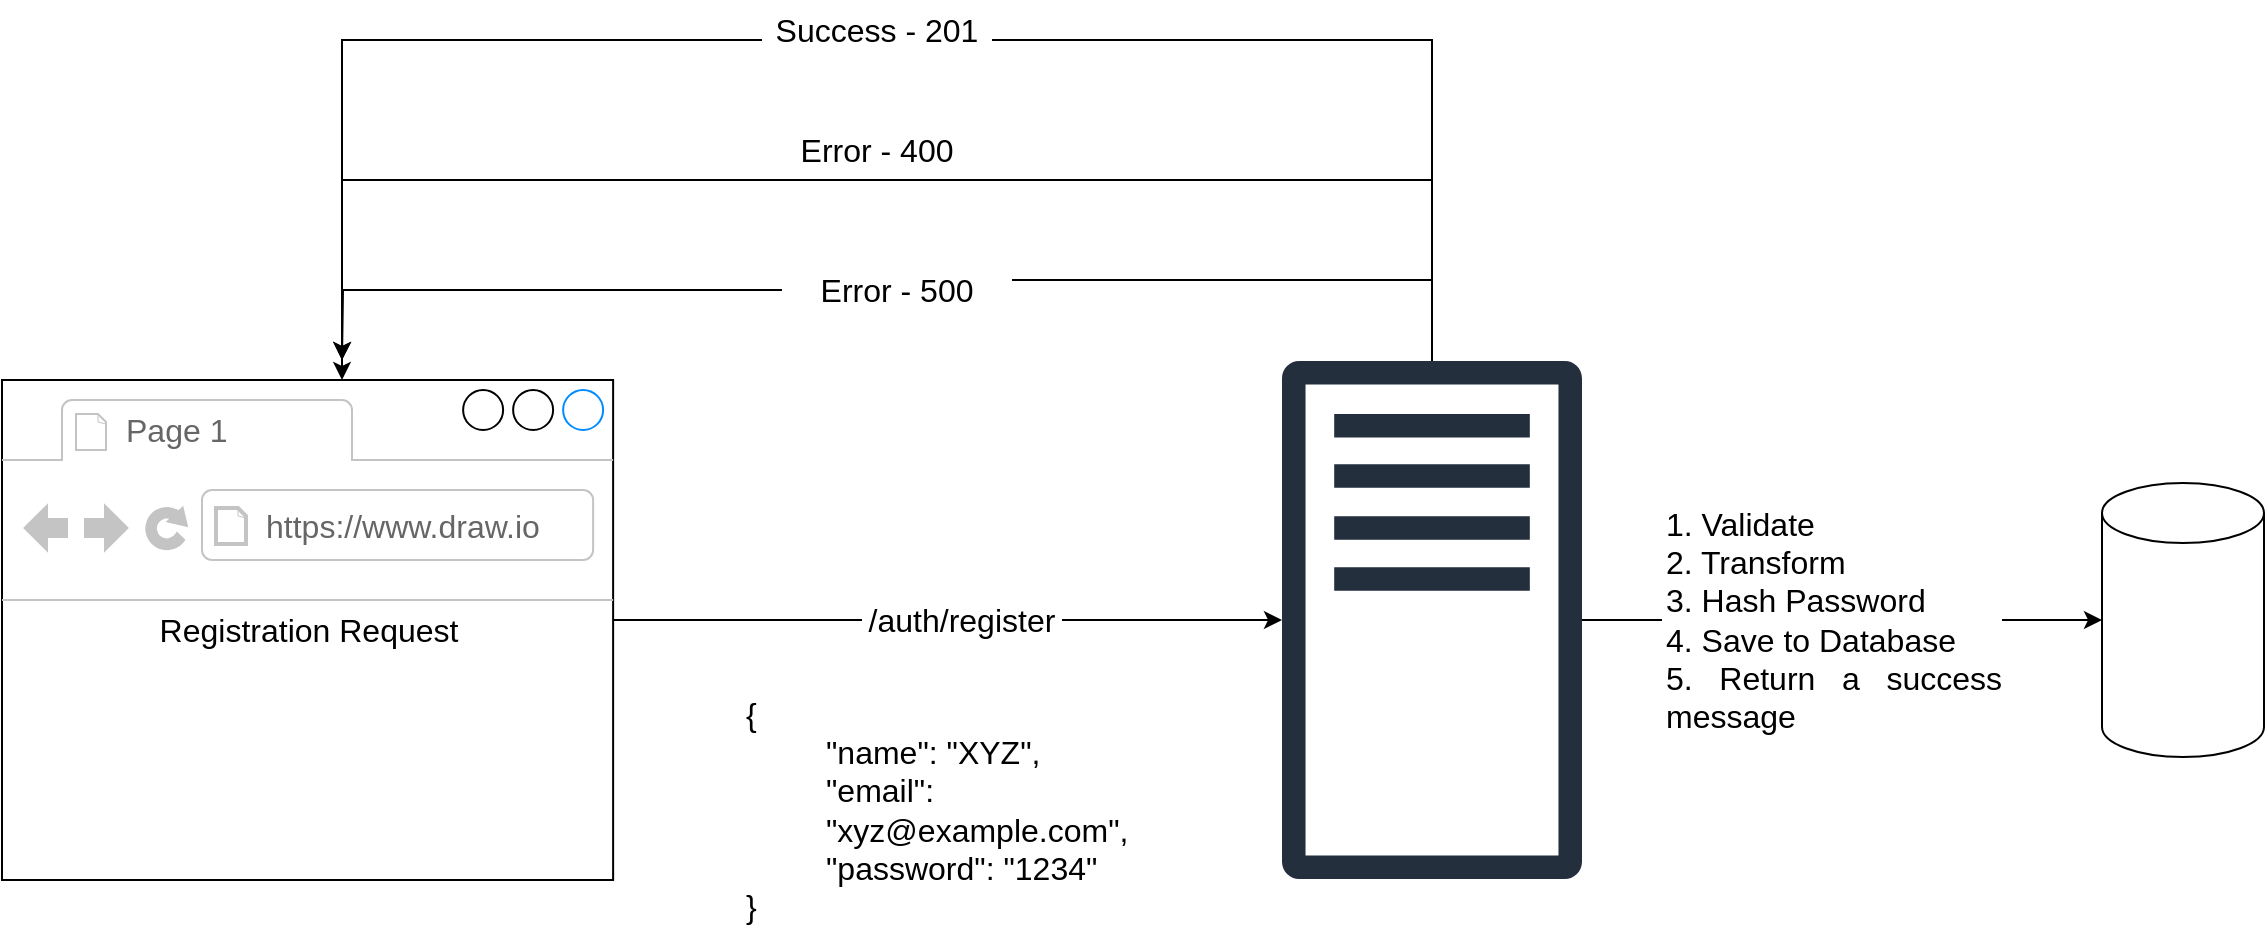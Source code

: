 <mxfile version="19.0.3" type="device" pages="6"><diagram id="j3Sx0YJEBlPDeAOZQvUM" name="Page-1"><mxGraphModel dx="1335" dy="909" grid="1" gridSize="10" guides="1" tooltips="1" connect="1" arrows="1" fold="1" page="1" pageScale="1" pageWidth="1169" pageHeight="827" math="0" shadow="0"><root><mxCell id="0"/><mxCell id="1" parent="0"/><mxCell id="DC0BaHNBkPcWO1Y5V-Zn-1" value="Registration Request" style="strokeWidth=1;shadow=0;dashed=0;align=center;html=1;shape=mxgraph.mockup.containers.browserWindow;rSize=0;strokeColor=default;strokeColor2=#008cff;strokeColor3=#c4c4c4;mainText=,;recursiveResize=0;fontSize=16;" parent="1" vertex="1"><mxGeometry x="20" y="300" width="305.56" height="250" as="geometry"/></mxCell><mxCell id="DC0BaHNBkPcWO1Y5V-Zn-2" value="Page 1" style="strokeWidth=1;shadow=0;dashed=0;align=center;html=1;shape=mxgraph.mockup.containers.anchor;fontSize=16;fontColor=#666666;align=left;strokeColor=default;" parent="DC0BaHNBkPcWO1Y5V-Zn-1" vertex="1"><mxGeometry x="60" y="12" width="110" height="26" as="geometry"/></mxCell><mxCell id="DC0BaHNBkPcWO1Y5V-Zn-3" value="https://www.draw.io" style="strokeWidth=1;shadow=0;dashed=0;align=center;html=1;shape=mxgraph.mockup.containers.anchor;rSize=0;fontSize=16;fontColor=#666666;align=left;strokeColor=default;" parent="DC0BaHNBkPcWO1Y5V-Zn-1" vertex="1"><mxGeometry x="130" y="60" width="250" height="26" as="geometry"/></mxCell><mxCell id="DC0BaHNBkPcWO1Y5V-Zn-7" value="" style="shape=cylinder3;whiteSpace=wrap;html=1;boundedLbl=1;backgroundOutline=1;size=15;fontSize=16;strokeColor=default;" parent="1" vertex="1"><mxGeometry x="1070" y="351.5" width="81" height="137" as="geometry"/></mxCell><mxCell id="DC0BaHNBkPcWO1Y5V-Zn-8" value="" style="endArrow=classic;html=1;rounded=0;startArrow=none;fontSize=16;strokeColor=default;" parent="1" source="DC0BaHNBkPcWO1Y5V-Zn-10" target="DC0BaHNBkPcWO1Y5V-Zn-12" edge="1"><mxGeometry width="50" height="50" relative="1" as="geometry"><mxPoint x="325.56" y="420" as="sourcePoint"/><mxPoint x="540" y="420" as="targetPoint"/></mxGeometry></mxCell><mxCell id="DC0BaHNBkPcWO1Y5V-Zn-10" value="/auth/register" style="rounded=1;whiteSpace=wrap;html=1;strokeWidth=0;fillColor=none;fontSize=16;strokeColor=none;" parent="1" vertex="1"><mxGeometry x="450" y="400" width="100" height="40" as="geometry"/></mxCell><mxCell id="DC0BaHNBkPcWO1Y5V-Zn-11" value="" style="endArrow=none;html=1;rounded=0;fontSize=16;strokeColor=default;" parent="1" target="DC0BaHNBkPcWO1Y5V-Zn-10" edge="1"><mxGeometry width="50" height="50" relative="1" as="geometry"><mxPoint x="325.56" y="420" as="sourcePoint"/><mxPoint x="540" y="420" as="targetPoint"/></mxGeometry></mxCell><mxCell id="DC0BaHNBkPcWO1Y5V-Zn-22" style="edgeStyle=orthogonalEdgeStyle;rounded=0;orthogonalLoop=1;jettySize=auto;html=1;fontSize=16;strokeColor=default;" parent="1" source="DC0BaHNBkPcWO1Y5V-Zn-12" edge="1"><mxGeometry relative="1" as="geometry"><mxPoint x="190" y="300" as="targetPoint"/><Array as="points"><mxPoint x="735" y="200"/><mxPoint x="190" y="200"/></Array></mxGeometry></mxCell><mxCell id="DC0BaHNBkPcWO1Y5V-Zn-23" style="edgeStyle=orthogonalEdgeStyle;rounded=0;orthogonalLoop=1;jettySize=auto;html=1;startArrow=none;fontSize=16;strokeColor=default;" parent="1" source="DC0BaHNBkPcWO1Y5V-Zn-26" edge="1"><mxGeometry relative="1" as="geometry"><mxPoint x="190" y="290" as="targetPoint"/><Array as="points"/></mxGeometry></mxCell><mxCell id="aO_PmRi_geVwkG5OBTgq-2" style="edgeStyle=orthogonalEdgeStyle;rounded=0;orthogonalLoop=1;jettySize=auto;html=1;fontSize=16;strokeColor=default;startArrow=none;" edge="1" parent="1" source="DC0BaHNBkPcWO1Y5V-Zn-24"><mxGeometry relative="1" as="geometry"><mxPoint x="190.0" y="290" as="targetPoint"/><Array as="points"><mxPoint x="190" y="130"/></Array></mxGeometry></mxCell><mxCell id="DC0BaHNBkPcWO1Y5V-Zn-12" value="" style="sketch=0;outlineConnect=0;fontColor=#232F3E;gradientColor=none;fillColor=#232F3D;strokeColor=default;dashed=0;verticalLabelPosition=bottom;verticalAlign=top;align=center;html=1;fontSize=16;fontStyle=0;aspect=fixed;pointerEvents=1;shape=mxgraph.aws4.traditional_server;" parent="1" vertex="1"><mxGeometry x="660" y="290" width="150" height="260" as="geometry"/></mxCell><mxCell id="DC0BaHNBkPcWO1Y5V-Zn-16" value="" style="endArrow=classic;html=1;rounded=0;entryX=0;entryY=0.5;entryDx=0;entryDy=0;entryPerimeter=0;startArrow=none;fontSize=16;strokeColor=default;" parent="1" source="DC0BaHNBkPcWO1Y5V-Zn-17" target="DC0BaHNBkPcWO1Y5V-Zn-7" edge="1"><mxGeometry width="50" height="50" relative="1" as="geometry"><mxPoint x="810" y="420" as="sourcePoint"/><mxPoint x="860" y="370" as="targetPoint"/></mxGeometry></mxCell><mxCell id="DC0BaHNBkPcWO1Y5V-Zn-18" value="&lt;blockquote style=&quot;margin: 0px 0px 0px 40px; border: none; padding: 0px; font-size: 16px;&quot;&gt;&lt;div style=&quot;font-size: 16px;&quot;&gt;&lt;span style=&quot;background-color: initial; font-size: 16px;&quot;&gt;{&lt;/span&gt;&lt;/div&gt;&lt;blockquote style=&quot;margin: 0px 0px 0px 40px; border: none; padding: 0px; font-size: 16px;&quot;&gt;&lt;div style=&quot;font-size: 16px;&quot;&gt;&lt;span style=&quot;background-color: initial; font-size: 16px;&quot;&gt;&quot;name&quot;: &quot;XYZ&quot;,&lt;/span&gt;&lt;/div&gt;&lt;/blockquote&gt;&lt;blockquote style=&quot;margin: 0px 0px 0px 40px; border: none; padding: 0px; font-size: 16px;&quot;&gt;&lt;div style=&quot;font-size: 16px;&quot;&gt;&lt;span style=&quot;background-color: initial; font-size: 16px;&quot;&gt;&quot;email&quot;: &quot;xyz@example.com&quot;,&lt;/span&gt;&lt;/div&gt;&lt;/blockquote&gt;&lt;blockquote style=&quot;margin: 0px 0px 0px 40px; border: none; padding: 0px; font-size: 16px;&quot;&gt;&lt;div style=&quot;font-size: 16px;&quot;&gt;&lt;span style=&quot;background-color: initial; font-size: 16px;&quot;&gt;&quot;password&quot;: &quot;1234&quot;&lt;/span&gt;&lt;/div&gt;&lt;/blockquote&gt;&lt;div style=&quot;font-size: 16px;&quot;&gt;&lt;span style=&quot;background-color: initial; font-size: 16px;&quot;&gt;}&lt;/span&gt;&lt;/div&gt;&lt;/blockquote&gt;" style="rounded=0;whiteSpace=wrap;html=1;align=left;strokeWidth=0;fontSize=16;strokeColor=none;fillColor=none;" parent="1" vertex="1"><mxGeometry x="350" y="460" width="270" height="110" as="geometry"/></mxCell><mxCell id="DC0BaHNBkPcWO1Y5V-Zn-25" value="Error - 400" style="rounded=0;whiteSpace=wrap;html=1;strokeWidth=0;fontSize=16;strokeColor=none;fillColor=none;" parent="1" vertex="1"><mxGeometry x="400" y="170" width="115" height="30" as="geometry"/></mxCell><mxCell id="DC0BaHNBkPcWO1Y5V-Zn-26" value="Error - 500" style="rounded=0;whiteSpace=wrap;html=1;strokeWidth=0;fontSize=16;strokeColor=none;fillColor=none;" parent="1" vertex="1"><mxGeometry x="410" y="240" width="115" height="30" as="geometry"/></mxCell><mxCell id="DC0BaHNBkPcWO1Y5V-Zn-27" value="" style="edgeStyle=orthogonalEdgeStyle;rounded=0;orthogonalLoop=1;jettySize=auto;html=1;endArrow=none;fontSize=16;strokeColor=default;" parent="1" source="DC0BaHNBkPcWO1Y5V-Zn-12" target="DC0BaHNBkPcWO1Y5V-Zn-26" edge="1"><mxGeometry relative="1" as="geometry"><mxPoint x="190" y="290" as="targetPoint"/><mxPoint x="735.053" y="290.545" as="sourcePoint"/><Array as="points"><mxPoint x="735" y="250"/></Array></mxGeometry></mxCell><mxCell id="DC0BaHNBkPcWO1Y5V-Zn-17" value="&lt;div style=&quot;text-align: justify; font-size: 16px;&quot;&gt;&lt;span style=&quot;background-color: initial; font-size: 16px;&quot;&gt;1. Validate&lt;/span&gt;&lt;/div&gt;&lt;span style=&quot;font-size: 16px;&quot;&gt;&lt;div style=&quot;text-align: justify; font-size: 16px;&quot;&gt;&lt;span style=&quot;background-color: initial; font-size: 16px;&quot;&gt;2. Transform&lt;/span&gt;&lt;/div&gt;&lt;/span&gt;&lt;span style=&quot;font-size: 16px;&quot;&gt;&lt;div style=&quot;text-align: justify; font-size: 16px;&quot;&gt;&lt;span style=&quot;background-color: initial; font-size: 16px;&quot;&gt;3. Hash Password&lt;/span&gt;&lt;/div&gt;&lt;/span&gt;&lt;span style=&quot;font-size: 16px;&quot;&gt;&lt;div style=&quot;text-align: justify; font-size: 16px;&quot;&gt;&lt;span style=&quot;background-color: initial; font-size: 16px;&quot;&gt;4. Save to Database&lt;/span&gt;&lt;/div&gt;&lt;/span&gt;&lt;span style=&quot;font-size: 16px;&quot;&gt;&lt;div style=&quot;text-align: justify; font-size: 16px;&quot;&gt;&lt;span style=&quot;background-color: initial; font-size: 16px;&quot;&gt;5. Return a success message&lt;/span&gt;&lt;/div&gt;&lt;/span&gt;" style="rounded=0;whiteSpace=wrap;html=1;align=left;strokeWidth=0;fontSize=16;strokeColor=none;fillColor=none;" parent="1" vertex="1"><mxGeometry x="850" y="365" width="170" height="110" as="geometry"/></mxCell><mxCell id="DC0BaHNBkPcWO1Y5V-Zn-99" value="" style="endArrow=none;html=1;rounded=0;entryX=0;entryY=0.5;entryDx=0;entryDy=0;entryPerimeter=0;fontSize=16;strokeColor=default;" parent="1" target="DC0BaHNBkPcWO1Y5V-Zn-17" edge="1"><mxGeometry width="50" height="50" relative="1" as="geometry"><mxPoint x="810.0" y="420" as="sourcePoint"/><mxPoint x="1220" y="420" as="targetPoint"/></mxGeometry></mxCell><mxCell id="DC0BaHNBkPcWO1Y5V-Zn-24" value="Success - 201" style="rounded=0;whiteSpace=wrap;html=1;strokeWidth=0;fontSize=16;strokeColor=none;fillColor=none;" parent="1" vertex="1"><mxGeometry x="400" y="110" width="115" height="30" as="geometry"/></mxCell><mxCell id="aO_PmRi_geVwkG5OBTgq-3" value="" style="edgeStyle=orthogonalEdgeStyle;rounded=0;orthogonalLoop=1;jettySize=auto;html=1;fontSize=16;strokeColor=default;endArrow=none;" edge="1" parent="1" source="DC0BaHNBkPcWO1Y5V-Zn-12" target="DC0BaHNBkPcWO1Y5V-Zn-24"><mxGeometry relative="1" as="geometry"><mxPoint x="190.0" y="290" as="targetPoint"/><mxPoint x="735.0" y="290.545" as="sourcePoint"/><Array as="points"><mxPoint x="735" y="130"/></Array></mxGeometry></mxCell></root></mxGraphModel></diagram><diagram id="odN016UpUmOVXgpRx1hD" name="Page-2"><mxGraphModel dx="1157" dy="788" grid="1" gridSize="10" guides="1" tooltips="1" connect="1" arrows="1" fold="1" page="1" pageScale="1" pageWidth="1169" pageHeight="827" math="0" shadow="0"><root><mxCell id="0"/><mxCell id="1" parent="0"/><mxCell id="zaW9Vi38Di1NUxu51MVu-1" style="edgeStyle=orthogonalEdgeStyle;rounded=0;orthogonalLoop=1;jettySize=auto;html=1;entryX=1.001;entryY=0.626;entryDx=0;entryDy=0;entryPerimeter=0;fontSize=13;strokeColor=default;" edge="1" parent="1" source="7PREY_PlU1klaAn-c17A-2" target="7PREY_PlU1klaAn-c17A-22"><mxGeometry relative="1" as="geometry"><Array as="points"><mxPoint x="190" y="500"/><mxPoint x="570" y="500"/><mxPoint x="570" y="650"/><mxPoint x="382" y="650"/></Array></mxGeometry></mxCell><mxCell id="7PREY_PlU1klaAn-c17A-2" value="Login Request&lt;br&gt;After a successful login save the JWT Token in local database" style="strokeWidth=1;shadow=0;dashed=0;align=center;html=1;shape=mxgraph.mockup.containers.browserWindow;rSize=0;strokeColor=#666666;strokeColor2=#008cff;strokeColor3=#c4c4c4;mainText=,;recursiveResize=0;" vertex="1" parent="1"><mxGeometry x="20" y="180" width="340" height="270" as="geometry"/></mxCell><mxCell id="7PREY_PlU1klaAn-c17A-3" value="Page 1" style="strokeWidth=1;shadow=0;dashed=0;align=center;html=1;shape=mxgraph.mockup.containers.anchor;fontSize=17;fontColor=#666666;align=left;" vertex="1" parent="7PREY_PlU1klaAn-c17A-2"><mxGeometry x="60" y="12" width="110" height="26" as="geometry"/></mxCell><mxCell id="7PREY_PlU1klaAn-c17A-4" value="https://www.draw.io" style="strokeWidth=1;shadow=0;dashed=0;align=center;html=1;shape=mxgraph.mockup.containers.anchor;rSize=0;fontSize=17;fontColor=#666666;align=left;" vertex="1" parent="7PREY_PlU1klaAn-c17A-2"><mxGeometry x="130" y="60" width="250" height="26" as="geometry"/></mxCell><mxCell id="7PREY_PlU1klaAn-c17A-5" value="" style="shape=cylinder3;whiteSpace=wrap;html=1;boundedLbl=1;backgroundOutline=1;size=15;" vertex="1" parent="1"><mxGeometry x="1040" y="215" width="116.88" height="170" as="geometry"/></mxCell><mxCell id="7PREY_PlU1klaAn-c17A-6" value="" style="endArrow=classic;html=1;rounded=0;startArrow=none;" edge="1" parent="1" source="7PREY_PlU1klaAn-c17A-7" target="7PREY_PlU1klaAn-c17A-12"><mxGeometry width="50" height="50" relative="1" as="geometry"><mxPoint x="339.56" y="300" as="sourcePoint"/><mxPoint x="554" y="300" as="targetPoint"/></mxGeometry></mxCell><mxCell id="7PREY_PlU1klaAn-c17A-7" value="/auth/login" style="rounded=1;whiteSpace=wrap;html=1;strokeWidth=0;fontSize=13;" vertex="1" parent="1"><mxGeometry x="464" y="280" width="100" height="40" as="geometry"/></mxCell><mxCell id="7PREY_PlU1klaAn-c17A-8" value="" style="endArrow=none;html=1;rounded=0;" edge="1" parent="1" target="7PREY_PlU1klaAn-c17A-7"><mxGeometry width="50" height="50" relative="1" as="geometry"><mxPoint x="360.0" y="300" as="sourcePoint"/><mxPoint x="554" y="300" as="targetPoint"/></mxGeometry></mxCell><mxCell id="7PREY_PlU1klaAn-c17A-9" style="edgeStyle=orthogonalEdgeStyle;rounded=0;orthogonalLoop=1;jettySize=auto;html=1;entryX=0.564;entryY=-0.01;entryDx=0;entryDy=0;entryPerimeter=0;" edge="1" parent="1" source="7PREY_PlU1klaAn-c17A-12" target="7PREY_PlU1klaAn-c17A-2"><mxGeometry relative="1" as="geometry"><mxPoint x="749" y="80" as="targetPoint"/><Array as="points"><mxPoint x="749" y="50"/><mxPoint x="206" y="50"/></Array></mxGeometry></mxCell><mxCell id="7PREY_PlU1klaAn-c17A-10" style="edgeStyle=orthogonalEdgeStyle;rounded=0;orthogonalLoop=1;jettySize=auto;html=1;" edge="1" parent="1" source="7PREY_PlU1klaAn-c17A-12"><mxGeometry relative="1" as="geometry"><mxPoint x="204" y="180" as="targetPoint"/><Array as="points"><mxPoint x="749" y="80"/><mxPoint x="204" y="80"/></Array></mxGeometry></mxCell><mxCell id="7PREY_PlU1klaAn-c17A-11" style="edgeStyle=orthogonalEdgeStyle;rounded=0;orthogonalLoop=1;jettySize=auto;html=1;startArrow=none;" edge="1" parent="1" source="7PREY_PlU1klaAn-c17A-18"><mxGeometry relative="1" as="geometry"><mxPoint x="204" y="170" as="targetPoint"/><Array as="points"/></mxGeometry></mxCell><mxCell id="7PREY_PlU1klaAn-c17A-12" value="" style="sketch=0;outlineConnect=0;fontColor=#232F3E;gradientColor=none;fillColor=#232F3D;strokeColor=none;dashed=0;verticalLabelPosition=bottom;verticalAlign=top;align=center;html=1;fontSize=12;fontStyle=0;aspect=fixed;pointerEvents=1;shape=mxgraph.aws4.traditional_server;" vertex="1" parent="1"><mxGeometry x="674" y="170" width="150" height="260" as="geometry"/></mxCell><mxCell id="7PREY_PlU1klaAn-c17A-13" value="&lt;div style=&quot;text-align: left;&quot;&gt;&lt;br&gt;&lt;/div&gt;" style="text;html=1;align=center;verticalAlign=middle;resizable=0;points=[];autosize=1;strokeColor=none;fillColor=none;" vertex="1" parent="1"><mxGeometry x="479" y="370" width="20" height="20" as="geometry"/></mxCell><mxCell id="7PREY_PlU1klaAn-c17A-14" value="" style="endArrow=classic;html=1;rounded=0;entryX=0;entryY=0.5;entryDx=0;entryDy=0;entryPerimeter=0;startArrow=none;" edge="1" parent="1" source="7PREY_PlU1klaAn-c17A-42" target="7PREY_PlU1klaAn-c17A-5"><mxGeometry width="50" height="50" relative="1" as="geometry"><mxPoint x="824" y="300" as="sourcePoint"/><mxPoint x="874" y="250" as="targetPoint"/></mxGeometry></mxCell><mxCell id="7PREY_PlU1klaAn-c17A-15" value="&lt;blockquote style=&quot;margin: 0px 0px 0px 40px; border: none; padding: 0px; font-size: 13px;&quot;&gt;&lt;div style=&quot;font-size: 13px;&quot;&gt;&lt;span style=&quot;background-color: initial; font-size: 13px;&quot;&gt;{&lt;/span&gt;&lt;/div&gt;&lt;blockquote style=&quot;margin: 0px 0px 0px 40px; border: none; padding: 0px; font-size: 13px;&quot;&gt;&lt;div style=&quot;font-size: 13px;&quot;&gt;&lt;span style=&quot;background-color: initial; font-size: 13px;&quot;&gt;&quot;email&quot;: &quot;xyz@example.com&quot;,&lt;/span&gt;&lt;/div&gt;&lt;/blockquote&gt;&lt;blockquote style=&quot;margin: 0px 0px 0px 40px; border: none; padding: 0px; font-size: 13px;&quot;&gt;&lt;div style=&quot;font-size: 13px;&quot;&gt;&lt;span style=&quot;background-color: initial; font-size: 13px;&quot;&gt;&quot;password&quot;: &quot;1234&quot;&lt;/span&gt;&lt;/div&gt;&lt;/blockquote&gt;&lt;div style=&quot;font-size: 13px;&quot;&gt;&lt;span style=&quot;background-color: initial; font-size: 13px;&quot;&gt;}&lt;/span&gt;&lt;/div&gt;&lt;/blockquote&gt;" style="rounded=0;whiteSpace=wrap;html=1;align=left;strokeWidth=0;fontSize=13;" vertex="1" parent="1"><mxGeometry x="374" y="330" width="270" height="110" as="geometry"/></mxCell><mxCell id="7PREY_PlU1klaAn-c17A-16" value="Success with a JWT Token - 200" style="rounded=0;whiteSpace=wrap;html=1;strokeWidth=0;fontSize=13;" vertex="1" parent="1"><mxGeometry x="424" y="30" width="115" height="30" as="geometry"/></mxCell><mxCell id="7PREY_PlU1klaAn-c17A-17" value="Error - 400" style="rounded=0;whiteSpace=wrap;html=1;strokeWidth=0;fontSize=13;" vertex="1" parent="1"><mxGeometry x="424" y="70" width="115" height="30" as="geometry"/></mxCell><mxCell id="7PREY_PlU1klaAn-c17A-18" value="Error - 500" style="rounded=0;whiteSpace=wrap;html=1;strokeWidth=0;fontSize=13;" vertex="1" parent="1"><mxGeometry x="424" y="120" width="115" height="30" as="geometry"/></mxCell><mxCell id="7PREY_PlU1klaAn-c17A-19" value="" style="edgeStyle=orthogonalEdgeStyle;rounded=0;orthogonalLoop=1;jettySize=auto;html=1;endArrow=none;" edge="1" parent="1" source="7PREY_PlU1klaAn-c17A-12" target="7PREY_PlU1klaAn-c17A-18"><mxGeometry relative="1" as="geometry"><mxPoint x="204" y="170" as="targetPoint"/><mxPoint x="749.053" y="170.545" as="sourcePoint"/><Array as="points"><mxPoint x="749" y="130"/></Array></mxGeometry></mxCell><mxCell id="7PREY_PlU1klaAn-c17A-22" value="" style="strokeWidth=1;shadow=0;dashed=0;align=center;html=1;shape=mxgraph.mockup.containers.browserWindow;rSize=0;strokeColor=#666666;strokeColor2=#008cff;strokeColor3=#c4c4c4;mainText=,;recursiveResize=0;fillColor=default;" vertex="1" parent="1"><mxGeometry x="20" y="550" width="361.84" height="160" as="geometry"/></mxCell><mxCell id="7PREY_PlU1klaAn-c17A-23" value="Page 1" style="strokeWidth=1;shadow=0;dashed=0;align=center;html=1;shape=mxgraph.mockup.containers.anchor;fontSize=17;fontColor=#666666;align=left;fillColor=default;" vertex="1" parent="7PREY_PlU1klaAn-c17A-22"><mxGeometry x="60" y="12" width="110" height="26" as="geometry"/></mxCell><mxCell id="7PREY_PlU1klaAn-c17A-24" value="https://www.draw.io" style="strokeWidth=1;shadow=0;dashed=0;align=center;html=1;shape=mxgraph.mockup.containers.anchor;rSize=0;fontSize=17;fontColor=#666666;align=left;fillColor=default;" vertex="1" parent="7PREY_PlU1klaAn-c17A-22"><mxGeometry x="130" y="60" width="250" height="26" as="geometry"/></mxCell><mxCell id="zaW9Vi38Di1NUxu51MVu-5" value="&lt;span style=&quot;color: rgba(0, 0, 0, 0); font-family: monospace; font-size: 0px; text-align: start;&quot;&gt;%3CmxGraphModel%3E%3Croot%3E%3CmxCell%20id%3D%220%22%2F%3E%3CmxCell%20id%3D%221%22%20parent%3D%220%22%2F%3E%3CmxCell%20id%3D%222%22%20value%3D%22Text%22%20style%3D%22text%3Bhtml%3D1%3BstrokeColor%3Dnone%3BfillColor%3Dnone%3Balign%3Dcenter%3BverticalAlign%3Dmiddle%3BwhiteSpace%3Dwrap%3Brounded%3D0%3BfontSize%3D13%3B%22%20vertex%3D%221%22%20parent%3D%221%22%3E%3CmxGeometry%20x%3D%22290%22%20y%3D%22560%22%20width%3D%2260%22%20height%3D%2230%22%20as%3D%22geometry%22%2F%3E%3C%2FmxCell%3E%3C%2Froot%3E%3C%2FmxGraphModel%3E&lt;/span&gt;&lt;span style=&quot;font-size: 12px;&quot;&gt;Student Dashboard&lt;/span&gt;&lt;br style=&quot;font-size: 12px;&quot;&gt;&lt;span style=&quot;font-size: 12px;&quot;&gt;Request to Time sheet&lt;/span&gt;" style="text;html=1;strokeColor=none;fillColor=none;align=center;verticalAlign=middle;whiteSpace=wrap;rounded=0;fontSize=13;" vertex="1" parent="7PREY_PlU1klaAn-c17A-22"><mxGeometry x="105.92" y="120" width="150" height="30" as="geometry"/></mxCell><mxCell id="7PREY_PlU1klaAn-c17A-25" value="Redirect to Dashboard" style="rounded=0;whiteSpace=wrap;html=1;strokeWidth=0;fillColor=default;fontSize=13;" vertex="1" parent="1"><mxGeometry x="424" y="650" width="100" height="40" as="geometry"/></mxCell><mxCell id="7PREY_PlU1klaAn-c17A-42" value="&lt;span style=&quot;font-size: 13px;&quot;&gt;1. Validate&lt;/span&gt;&lt;br style=&quot;font-size: 13px;&quot;&gt;&lt;span style=&quot;font-size: 13px;&quot;&gt;2. Database lookup with email&lt;/span&gt;&lt;br style=&quot;font-size: 13px;&quot;&gt;&lt;span style=&quot;font-size: 13px;&quot;&gt;3. Validate Password&lt;/span&gt;&lt;br style=&quot;font-size: 13px;&quot;&gt;&lt;span style=&quot;font-size: 13px;&quot;&gt;4. Generate a JWT Token&lt;/span&gt;&lt;br style=&quot;font-size: 13px;&quot;&gt;&lt;span style=&quot;font-size: 13px;&quot;&gt;5. Return a success message with TOKEN&lt;/span&gt;" style="rounded=0;whiteSpace=wrap;html=1;align=left;strokeWidth=0;fontSize=13;" vertex="1" parent="1"><mxGeometry x="850" y="245" width="170" height="110" as="geometry"/></mxCell><mxCell id="7PREY_PlU1klaAn-c17A-43" value="" style="endArrow=none;html=1;rounded=0;entryX=0;entryY=0.5;entryDx=0;entryDy=0;entryPerimeter=0;" edge="1" parent="1" target="7PREY_PlU1klaAn-c17A-42"><mxGeometry width="50" height="50" relative="1" as="geometry"><mxPoint x="824" y="300" as="sourcePoint"/><mxPoint x="1240" y="300" as="targetPoint"/></mxGeometry></mxCell></root></mxGraphModel></diagram><diagram id="wFvHUUHeKT-h9vyvn-A4" name="Page-3"><mxGraphModel dx="914" dy="-1032" grid="1" gridSize="10" guides="1" tooltips="1" connect="1" arrows="1" fold="1" page="1" pageScale="1" pageWidth="1169" pageHeight="827" math="0" shadow="0"><root><mxCell id="0"/><mxCell id="1" parent="0"/><mxCell id="sc-Io2hGfqOoHWUxpGVo-1" style="edgeStyle=orthogonalEdgeStyle;rounded=0;orthogonalLoop=1;jettySize=auto;html=1;entryX=0;entryY=0.616;entryDx=0;entryDy=0;entryPerimeter=0;startArrow=none;" edge="1" parent="1" source="sc-Io2hGfqOoHWUxpGVo-11" target="sc-Io2hGfqOoHWUxpGVo-8"><mxGeometry relative="1" as="geometry"/></mxCell><mxCell id="sc-Io2hGfqOoHWUxpGVo-2" value="" style="strokeWidth=1;shadow=0;dashed=0;align=center;html=1;shape=mxgraph.mockup.containers.browserWindow;rSize=0;strokeColor=#666666;strokeColor2=#008cff;strokeColor3=#c4c4c4;mainText=,;recursiveResize=0;fillColor=default;" vertex="1" parent="1"><mxGeometry x="10" y="1890" width="260" height="220" as="geometry"/></mxCell><mxCell id="sc-Io2hGfqOoHWUxpGVo-3" value="Page 1" style="strokeWidth=1;shadow=0;dashed=0;align=center;html=1;shape=mxgraph.mockup.containers.anchor;fontSize=17;fontColor=#666666;align=left;fillColor=default;" vertex="1" parent="sc-Io2hGfqOoHWUxpGVo-2"><mxGeometry x="60" y="12" width="110" height="26" as="geometry"/></mxCell><mxCell id="sc-Io2hGfqOoHWUxpGVo-4" value="" style="strokeWidth=1;shadow=0;dashed=0;align=center;html=1;shape=mxgraph.mockup.containers.anchor;rSize=0;fontSize=17;fontColor=#666666;align=left;fillColor=default;" vertex="1" parent="sc-Io2hGfqOoHWUxpGVo-2"><mxGeometry x="130" y="60" width="250" height="26" as="geometry"/></mxCell><mxCell id="sc-Io2hGfqOoHWUxpGVo-5" value="&lt;b&gt;Attend&lt;/b&gt;" style="rounded=1;whiteSpace=wrap;html=1;strokeWidth=1;fillColor=#60a917;fontColor=#ffffff;strokeColor=#2D7600;" vertex="1" parent="sc-Io2hGfqOoHWUxpGVo-2"><mxGeometry x="70" y="138" width="120" height="50" as="geometry"/></mxCell><mxCell id="sc-Io2hGfqOoHWUxpGVo-6" value="" style="shape=cylinder3;whiteSpace=wrap;html=1;boundedLbl=1;backgroundOutline=1;size=15;" vertex="1" parent="1"><mxGeometry x="1029" y="1900" width="110" height="160" as="geometry"/></mxCell><mxCell id="sc-Io2hGfqOoHWUxpGVo-7" style="edgeStyle=orthogonalEdgeStyle;rounded=0;orthogonalLoop=1;jettySize=auto;html=1;entryX=0;entryY=0.5;entryDx=0;entryDy=0;" edge="1" parent="1" source="sc-Io2hGfqOoHWUxpGVo-8" target="sc-Io2hGfqOoHWUxpGVo-15"><mxGeometry relative="1" as="geometry"><mxPoint x="825" y="1980" as="targetPoint"/></mxGeometry></mxCell><mxCell id="sc-Io2hGfqOoHWUxpGVo-8" value="" style="sketch=0;outlineConnect=0;fontColor=#232F3E;gradientColor=none;fillColor=#232F3D;strokeColor=none;dashed=0;verticalLabelPosition=bottom;verticalAlign=top;align=center;html=1;fontSize=12;fontStyle=0;aspect=fixed;pointerEvents=1;shape=mxgraph.aws4.traditional_server;" vertex="1" parent="1"><mxGeometry x="620" y="1850" width="150" height="260" as="geometry"/></mxCell><mxCell id="sc-Io2hGfqOoHWUxpGVo-9" style="edgeStyle=orthogonalEdgeStyle;rounded=0;orthogonalLoop=1;jettySize=auto;html=1;entryX=0;entryY=0.5;entryDx=0;entryDy=0;entryPerimeter=0;startArrow=none;" edge="1" parent="1" source="sc-Io2hGfqOoHWUxpGVo-15" target="sc-Io2hGfqOoHWUxpGVo-6"><mxGeometry relative="1" as="geometry"><mxPoint x="985" y="1980" as="sourcePoint"/></mxGeometry></mxCell><mxCell id="wiec0pNA7Uq8E21Il6s1-2" style="edgeStyle=orthogonalEdgeStyle;rounded=0;orthogonalLoop=1;jettySize=auto;html=1;" edge="1" parent="1" source="sc-Io2hGfqOoHWUxpGVo-11" target="sc-Io2hGfqOoHWUxpGVo-14"><mxGeometry relative="1" as="geometry"><mxPoint x="570" y="1860" as="targetPoint"/></mxGeometry></mxCell><mxCell id="sc-Io2hGfqOoHWUxpGVo-11" value="Authenticate Middleware" style="rounded=0;whiteSpace=wrap;html=1;strokeWidth=0;fillColor=default;" vertex="1" parent="1"><mxGeometry x="465" y="1970" width="90" height="45" as="geometry"/></mxCell><mxCell id="sc-Io2hGfqOoHWUxpGVo-12" value="" style="edgeStyle=orthogonalEdgeStyle;rounded=0;orthogonalLoop=1;jettySize=auto;html=1;entryX=0;entryY=0.616;entryDx=0;entryDy=0;entryPerimeter=0;endArrow=none;startArrow=none;" edge="1" parent="1" source="sc-Io2hGfqOoHWUxpGVo-13" target="sc-Io2hGfqOoHWUxpGVo-11"><mxGeometry relative="1" as="geometry"><mxPoint x="371.84" y="2015" as="sourcePoint"/><mxPoint x="655" y="2020.034" as="targetPoint"/></mxGeometry></mxCell><mxCell id="wiec0pNA7Uq8E21Il6s1-3" style="edgeStyle=orthogonalEdgeStyle;rounded=0;orthogonalLoop=1;jettySize=auto;html=1;" edge="1" parent="1" source="sc-Io2hGfqOoHWUxpGVo-14" target="sc-Io2hGfqOoHWUxpGVo-2"><mxGeometry relative="1" as="geometry"/></mxCell><mxCell id="sc-Io2hGfqOoHWUxpGVo-14" value="ERROR" style="rounded=1;whiteSpace=wrap;html=1;strokeColor=#000000;strokeWidth=0;fillColor=#FFFFFF;" vertex="1" parent="1"><mxGeometry x="455" y="1840" width="100" height="40" as="geometry"/></mxCell><mxCell id="sc-Io2hGfqOoHWUxpGVo-15" value="1. Create an attendance for given student&lt;br&gt;2. Save to DB&lt;br&gt;3. Return Success" style="rounded=0;whiteSpace=wrap;html=1;align=left;strokeWidth=0;" vertex="1" parent="1"><mxGeometry x="830" y="1925" width="170" height="110" as="geometry"/></mxCell><mxCell id="sc-Io2hGfqOoHWUxpGVo-13" value="/attendance with token" style="rounded=1;whiteSpace=wrap;html=1;strokeWidth=0;fillColor=default;strokeColor=#000000;" vertex="1" parent="1"><mxGeometry x="320" y="1985" width="100" height="30" as="geometry"/></mxCell><mxCell id="wiec0pNA7Uq8E21Il6s1-1" value="" style="edgeStyle=orthogonalEdgeStyle;rounded=0;orthogonalLoop=1;jettySize=auto;html=1;entryX=0;entryY=0.616;entryDx=0;entryDy=0;entryPerimeter=0;endArrow=none;" edge="1" parent="1" source="sc-Io2hGfqOoHWUxpGVo-2" target="sc-Io2hGfqOoHWUxpGVo-13"><mxGeometry relative="1" as="geometry"><mxPoint x="270" y="2000" as="sourcePoint"/><mxPoint x="505" y="2017.72" as="targetPoint"/></mxGeometry></mxCell></root></mxGraphModel></diagram><diagram id="xH-bRJJEk7BbKX97HlqU" name="Page-4"><mxGraphModel dx="-967" dy="-2344" grid="1" gridSize="10" guides="1" tooltips="1" connect="1" arrows="1" fold="1" page="1" pageScale="1" pageWidth="1169" pageHeight="827" math="0" shadow="0"><root><mxCell id="0"/><mxCell id="1" parent="0"/><mxCell id="ks2evxIKS8I1gGrylVtR-1" value="Registration process" style="rounded=0;whiteSpace=wrap;html=1;strokeColor=#000000;strokeWidth=1;fillColor=#FFFFFF;" vertex="1" parent="1"><mxGeometry x="1517" y="2600" width="183" height="50" as="geometry"/></mxCell><mxCell id="S8Y2yCfKKUQX_gEggpK7-1" style="edgeStyle=orthogonalEdgeStyle;rounded=0;orthogonalLoop=1;jettySize=auto;html=1;entryX=0.5;entryY=0;entryDx=0;entryDy=0;fontSize=14;strokeColor=default;" edge="1" parent="1" source="ks2evxIKS8I1gGrylVtR-2" target="ks2evxIKS8I1gGrylVtR-7"><mxGeometry relative="1" as="geometry"/></mxCell><mxCell id="ks2evxIKS8I1gGrylVtR-2" value="User Input" style="rounded=0;whiteSpace=wrap;html=1;strokeColor=#000000;strokeWidth=1;fillColor=#FFFFFF;" vertex="1" parent="1"><mxGeometry x="1550" y="2670" width="120" height="30" as="geometry"/></mxCell><mxCell id="ks2evxIKS8I1gGrylVtR-3" value="Fail" style="ellipse;whiteSpace=wrap;html=1;aspect=fixed;strokeColor=#000000;strokeWidth=1;fillColor=#FFFFFF;" vertex="1" parent="1"><mxGeometry x="1388" y="2913" width="60" height="60" as="geometry"/></mxCell><mxCell id="ks2evxIKS8I1gGrylVtR-4" value="Success" style="ellipse;whiteSpace=wrap;html=1;aspect=fixed;strokeColor=#000000;strokeWidth=1;fillColor=#FFFFFF;" vertex="1" parent="1"><mxGeometry x="1770" y="2930" width="60" height="60" as="geometry"/></mxCell><mxCell id="ks2evxIKS8I1gGrylVtR-5" style="edgeStyle=orthogonalEdgeStyle;rounded=0;orthogonalLoop=1;jettySize=auto;html=1;" edge="1" parent="1" source="ks2evxIKS8I1gGrylVtR-7"><mxGeometry relative="1" as="geometry"><mxPoint x="1420" y="2910" as="targetPoint"/></mxGeometry></mxCell><mxCell id="ks2evxIKS8I1gGrylVtR-6" style="edgeStyle=orthogonalEdgeStyle;rounded=0;orthogonalLoop=1;jettySize=auto;html=1;entryX=0.5;entryY=0;entryDx=0;entryDy=0;" edge="1" parent="1" source="ks2evxIKS8I1gGrylVtR-7" target="ks2evxIKS8I1gGrylVtR-11"><mxGeometry relative="1" as="geometry"/></mxCell><mxCell id="ks2evxIKS8I1gGrylVtR-7" value="Validate" style="rhombus;whiteSpace=wrap;html=1;strokeColor=#000000;strokeWidth=1;fillColor=#FFFFFF;" vertex="1" parent="1"><mxGeometry x="1570" y="2730" width="80" height="80" as="geometry"/></mxCell><mxCell id="ks2evxIKS8I1gGrylVtR-8" style="edgeStyle=orthogonalEdgeStyle;rounded=0;orthogonalLoop=1;jettySize=auto;html=1;entryX=0.42;entryY=-0.03;entryDx=0;entryDy=0;entryPerimeter=0;" edge="1" parent="1" source="ks2evxIKS8I1gGrylVtR-9" target="ks2evxIKS8I1gGrylVtR-4"><mxGeometry relative="1" as="geometry"/></mxCell><mxCell id="ks2evxIKS8I1gGrylVtR-9" value="Create User Object" style="rounded=0;whiteSpace=wrap;html=1;strokeColor=#000000;strokeWidth=1;fillColor=#FFFFFF;" vertex="1" parent="1"><mxGeometry x="1735" y="2860" width="121.5" height="30" as="geometry"/></mxCell><mxCell id="ks2evxIKS8I1gGrylVtR-10" style="edgeStyle=orthogonalEdgeStyle;rounded=0;orthogonalLoop=1;jettySize=auto;html=1;entryX=0.5;entryY=0;entryDx=0;entryDy=0;" edge="1" parent="1" source="ks2evxIKS8I1gGrylVtR-11" target="ks2evxIKS8I1gGrylVtR-9"><mxGeometry relative="1" as="geometry"/></mxCell><mxCell id="ks2evxIKS8I1gGrylVtR-11" value="Hash Password" style="rounded=0;whiteSpace=wrap;html=1;strokeColor=#000000;strokeWidth=1;fillColor=#FFFFFF;" vertex="1" parent="1"><mxGeometry x="1740.75" y="2810" width="110" height="30" as="geometry"/></mxCell></root></mxGraphModel></diagram><diagram id="ivzx7c5y78-jWpGb22Wc" name="Page-5"><mxGraphModel dx="1578" dy="1075" grid="1" gridSize="10" guides="1" tooltips="1" connect="1" arrows="1" fold="1" page="1" pageScale="1" pageWidth="1169" pageHeight="827" math="0" shadow="0"><root><mxCell id="0"/><mxCell id="1" parent="0"/><mxCell id="MacuiUHK7eFOgjp2g2VS-37" style="edgeStyle=orthogonalEdgeStyle;rounded=0;orthogonalLoop=1;jettySize=auto;html=1;fontSize=14;" edge="1" parent="1" source="MacuiUHK7eFOgjp2g2VS-38" target="MacuiUHK7eFOgjp2g2VS-50"><mxGeometry relative="1" as="geometry"/></mxCell><mxCell id="MacuiUHK7eFOgjp2g2VS-38" value="" style="strokeWidth=1;shadow=0;dashed=0;align=center;html=1;shape=mxgraph.mockup.containers.browserWindow;rSize=0;strokeColor=#666666;strokeColor2=#008cff;strokeColor3=#c4c4c4;mainText=,;recursiveResize=0;fillColor=default;fontSize=14;" vertex="1" parent="1"><mxGeometry x="10.0" y="485" width="361.84" height="250" as="geometry"/></mxCell><mxCell id="MacuiUHK7eFOgjp2g2VS-39" value="Page 1" style="strokeWidth=1;shadow=0;dashed=0;align=center;html=1;shape=mxgraph.mockup.containers.anchor;fontSize=14;fontColor=#666666;align=left;fillColor=default;" vertex="1" parent="MacuiUHK7eFOgjp2g2VS-38"><mxGeometry x="60" y="12" width="110" height="26" as="geometry"/></mxCell><mxCell id="MacuiUHK7eFOgjp2g2VS-40" value="https://www.draw.io" style="strokeWidth=1;shadow=0;dashed=0;align=center;html=1;shape=mxgraph.mockup.containers.anchor;rSize=0;fontSize=14;fontColor=#666666;align=left;fillColor=default;" vertex="1" parent="MacuiUHK7eFOgjp2g2VS-38"><mxGeometry x="130" y="60" width="250" height="26" as="geometry"/></mxCell><mxCell id="MacuiUHK7eFOgjp2g2VS-41" value="&lt;b style=&quot;font-size: 14px;&quot;&gt;Attend&lt;/b&gt;" style="rounded=1;whiteSpace=wrap;html=1;strokeWidth=1;fillColor=#f5f5f5;fontColor=#333333;strokeColor=#666666;fontSize=14;" vertex="1" parent="MacuiUHK7eFOgjp2g2VS-38"><mxGeometry x="92.84" y="140" width="120" height="60" as="geometry"/></mxCell><mxCell id="MacuiUHK7eFOgjp2g2VS-44" value="" style="shape=cylinder3;whiteSpace=wrap;html=1;boundedLbl=1;backgroundOutline=1;size=15;fontSize=14;" vertex="1" parent="1"><mxGeometry x="977.19" y="400" width="75.63" height="110" as="geometry"/></mxCell><mxCell id="MacuiUHK7eFOgjp2g2VS-45" style="edgeStyle=orthogonalEdgeStyle;rounded=0;orthogonalLoop=1;jettySize=auto;html=1;fontSize=14;" edge="1" parent="1" source="MacuiUHK7eFOgjp2g2VS-46" target="MacuiUHK7eFOgjp2g2VS-48"><mxGeometry relative="1" as="geometry"/></mxCell><mxCell id="MacuiUHK7eFOgjp2g2VS-46" value="" style="sketch=0;outlineConnect=0;fontColor=#232F3E;gradientColor=none;fillColor=#232F3D;strokeColor=none;dashed=0;verticalLabelPosition=bottom;verticalAlign=top;align=center;html=1;fontSize=14;fontStyle=0;aspect=fixed;pointerEvents=1;shape=mxgraph.aws4.traditional_server;" vertex="1" parent="1"><mxGeometry x="736.84" y="480" width="150" height="260" as="geometry"/></mxCell><mxCell id="MacuiUHK7eFOgjp2g2VS-47" style="edgeStyle=orthogonalEdgeStyle;rounded=0;orthogonalLoop=1;jettySize=auto;html=1;entryX=0.5;entryY=1;entryDx=0;entryDy=0;entryPerimeter=0;fontSize=14;" edge="1" parent="1" source="MacuiUHK7eFOgjp2g2VS-48" target="MacuiUHK7eFOgjp2g2VS-44"><mxGeometry relative="1" as="geometry"/></mxCell><mxCell id="MacuiUHK7eFOgjp2g2VS-48" value="1. Find available running attendance&amp;nbsp;&lt;br style=&quot;font-size: 14px;&quot;&gt;2. Students already participate or not&lt;br style=&quot;font-size: 14px;&quot;&gt;3. Return enable or disable" style="rounded=0;whiteSpace=wrap;html=1;align=left;strokeWidth=0;fontSize=14;" vertex="1" parent="1"><mxGeometry x="930.0" y="555" width="170" height="110" as="geometry"/></mxCell><mxCell id="MacuiUHK7eFOgjp2g2VS-49" style="edgeStyle=orthogonalEdgeStyle;rounded=0;orthogonalLoop=1;jettySize=auto;html=1;fontSize=14;" edge="1" parent="1" source="MacuiUHK7eFOgjp2g2VS-50" target="MacuiUHK7eFOgjp2g2VS-46"><mxGeometry relative="1" as="geometry"><Array as="points"><mxPoint x="700" y="610"/><mxPoint x="700" y="610"/></Array></mxGeometry></mxCell><mxCell id="MacuiUHK7eFOgjp2g2VS-50" value="Authenticate Middleware" style="rounded=0;whiteSpace=wrap;html=1;strokeWidth=0;fillColor=default;fontSize=14;" vertex="1" parent="1"><mxGeometry x="556.84" y="575" width="120" height="60" as="geometry"/></mxCell><mxCell id="MacuiUHK7eFOgjp2g2VS-51" value="/attendaceStatus" style="rounded=0;whiteSpace=wrap;html=1;strokeWidth=0;fillColor=default;fontSize=14;" vertex="1" parent="1"><mxGeometry x="397.84" y="592.5" width="122.16" height="35" as="geometry"/></mxCell><mxCell id="3lNKjdtRHw6BGC1nt30s-4" style="edgeStyle=orthogonalEdgeStyle;rounded=0;orthogonalLoop=1;jettySize=auto;html=1;fontSize=14;strokeColor=default;" edge="1" parent="1" source="3lNKjdtRHw6BGC1nt30s-1"><mxGeometry relative="1" as="geometry"><mxPoint x="630" y="570" as="targetPoint"/></mxGeometry></mxCell><mxCell id="3lNKjdtRHw6BGC1nt30s-1" value="Student Dashboard&lt;br style=&quot;font-size: 14px;&quot;&gt;Request to Time sheet" style="strokeWidth=1;shadow=0;dashed=0;align=center;html=1;shape=mxgraph.mockup.containers.browserWindow;rSize=0;strokeColor=#666666;strokeColor2=#008cff;strokeColor3=#c4c4c4;mainText=,;recursiveResize=0;fillColor=default;fontSize=14;" vertex="1" parent="1"><mxGeometry x="10.0" y="130" width="361.84" height="250" as="geometry"/></mxCell><mxCell id="3lNKjdtRHw6BGC1nt30s-2" value="Page 1" style="strokeWidth=1;shadow=0;dashed=0;align=center;html=1;shape=mxgraph.mockup.containers.anchor;fontSize=14;fontColor=#666666;align=left;fillColor=default;" vertex="1" parent="3lNKjdtRHw6BGC1nt30s-1"><mxGeometry x="60" y="12" width="110" height="26" as="geometry"/></mxCell><mxCell id="3lNKjdtRHw6BGC1nt30s-3" value="https://www.draw.io" style="strokeWidth=1;shadow=0;dashed=0;align=center;html=1;shape=mxgraph.mockup.containers.anchor;rSize=0;fontSize=14;fontColor=#666666;align=left;fillColor=default;" vertex="1" parent="3lNKjdtRHw6BGC1nt30s-1"><mxGeometry x="130" y="60" width="250" height="26" as="geometry"/></mxCell></root></mxGraphModel></diagram><diagram id="4fcHCwXLvg9MpvYUnPxe" name="Page-6"><mxGraphModel dx="1447" dy="985" grid="1" gridSize="10" guides="1" tooltips="1" connect="1" arrows="1" fold="1" page="1" pageScale="1" pageWidth="1169" pageHeight="827" math="0" shadow="0"><root><mxCell id="0"/><mxCell id="1" parent="0"/><mxCell id="x2zqCd7yqnZTuyIMAW9q-2" style="edgeStyle=orthogonalEdgeStyle;rounded=0;orthogonalLoop=1;jettySize=auto;html=1;fontSize=14;" edge="1" parent="1" source="x2zqCd7yqnZTuyIMAW9q-3" target="x2zqCd7yqnZTuyIMAW9q-11"><mxGeometry relative="1" as="geometry"><mxPoint x="752.84" y="260" as="targetPoint"/></mxGeometry></mxCell><mxCell id="x2zqCd7yqnZTuyIMAW9q-3" value="Student Dashboard&lt;br style=&quot;font-size: 14px;&quot;&gt;Request to Time sheet" style="strokeWidth=1;shadow=0;dashed=0;align=center;html=1;shape=mxgraph.mockup.containers.browserWindow;rSize=0;strokeColor=#666666;strokeColor2=#008cff;strokeColor3=#c4c4c4;mainText=,;recursiveResize=0;fillColor=default;fontSize=14;" vertex="1" parent="1"><mxGeometry x="25.0" y="140" width="361.84" height="250" as="geometry"/></mxCell><mxCell id="x2zqCd7yqnZTuyIMAW9q-4" value="Page 1" style="strokeWidth=1;shadow=0;dashed=0;align=center;html=1;shape=mxgraph.mockup.containers.anchor;fontSize=14;fontColor=#666666;align=left;fillColor=default;" vertex="1" parent="x2zqCd7yqnZTuyIMAW9q-3"><mxGeometry x="60" y="12" width="110" height="26" as="geometry"/></mxCell><mxCell id="x2zqCd7yqnZTuyIMAW9q-5" value="https://www.draw.io" style="strokeWidth=1;shadow=0;dashed=0;align=center;html=1;shape=mxgraph.mockup.containers.anchor;rSize=0;fontSize=14;fontColor=#666666;align=left;fillColor=default;" vertex="1" parent="x2zqCd7yqnZTuyIMAW9q-3"><mxGeometry x="130" y="60" width="250" height="26" as="geometry"/></mxCell><mxCell id="x2zqCd7yqnZTuyIMAW9q-7" value="/timesheet" style="rounded=0;whiteSpace=wrap;html=1;strokeWidth=0;fillColor=default;fontSize=14;" vertex="1" parent="1"><mxGeometry x="467.84" y="235" width="106" height="35" as="geometry"/></mxCell><mxCell id="x2zqCd7yqnZTuyIMAW9q-8" value="" style="shape=cylinder3;whiteSpace=wrap;html=1;boundedLbl=1;backgroundOutline=1;size=15;fontSize=14;" vertex="1" parent="1"><mxGeometry x="980" y="440" width="160" height="200" as="geometry"/></mxCell><mxCell id="x2zqCd7yqnZTuyIMAW9q-9" style="edgeStyle=orthogonalEdgeStyle;rounded=0;orthogonalLoop=1;jettySize=auto;html=1;fontSize=14;" edge="1" parent="1" source="x2zqCd7yqnZTuyIMAW9q-11" target="x2zqCd7yqnZTuyIMAW9q-13"><mxGeometry relative="1" as="geometry"/></mxCell><mxCell id="x2zqCd7yqnZTuyIMAW9q-10" style="edgeStyle=orthogonalEdgeStyle;rounded=0;orthogonalLoop=1;jettySize=auto;html=1;entryX=0.58;entryY=0.003;entryDx=0;entryDy=0;entryPerimeter=0;fontSize=14;" edge="1" parent="1" source="x2zqCd7yqnZTuyIMAW9q-11" target="x2zqCd7yqnZTuyIMAW9q-3"><mxGeometry relative="1" as="geometry"><Array as="points"><mxPoint x="847.84" y="60"/><mxPoint x="234.84" y="60"/></Array></mxGeometry></mxCell><mxCell id="x2zqCd7yqnZTuyIMAW9q-11" value="" style="sketch=0;outlineConnect=0;fontColor=#232F3E;gradientColor=none;fillColor=#232F3D;strokeColor=none;dashed=0;verticalLabelPosition=bottom;verticalAlign=top;align=center;html=1;fontSize=14;fontStyle=0;aspect=fixed;pointerEvents=1;shape=mxgraph.aws4.traditional_server;" vertex="1" parent="1"><mxGeometry x="772.84" y="110" width="150" height="260" as="geometry"/></mxCell><mxCell id="x2zqCd7yqnZTuyIMAW9q-12" style="edgeStyle=orthogonalEdgeStyle;rounded=0;orthogonalLoop=1;jettySize=auto;html=1;fontSize=14;" edge="1" parent="1" source="x2zqCd7yqnZTuyIMAW9q-13"><mxGeometry relative="1" as="geometry"><mxPoint x="1060" y="440" as="targetPoint"/></mxGeometry></mxCell><mxCell id="x2zqCd7yqnZTuyIMAW9q-13" value="1. look for user object&lt;br style=&quot;font-size: 14px;&quot;&gt;2. find timesheet for this user&lt;br style=&quot;font-size: 14px;&quot;&gt;3. Group by dates&lt;br style=&quot;font-size: 14px;&quot;&gt;4. Return Timesheet" style="rounded=0;whiteSpace=wrap;html=1;align=left;strokeWidth=0;fontSize=14;" vertex="1" parent="1"><mxGeometry x="975.0" y="185" width="170" height="110" as="geometry"/></mxCell><mxCell id="x2zqCd7yqnZTuyIMAW9q-14" value="Autorization Header - Token" style="rounded=0;whiteSpace=wrap;html=1;strokeWidth=0;fillColor=default;align=left;fontSize=14;" vertex="1" parent="1"><mxGeometry x="395" y="282.5" width="168.16" height="60" as="geometry"/></mxCell><mxCell id="x2zqCd7yqnZTuyIMAW9q-15" style="edgeStyle=orthogonalEdgeStyle;rounded=0;orthogonalLoop=1;jettySize=auto;html=1;entryX=0.998;entryY=0.945;entryDx=0;entryDy=0;entryPerimeter=0;fontSize=14;strokeColor=default;" edge="1" parent="1" source="x2zqCd7yqnZTuyIMAW9q-16" target="x2zqCd7yqnZTuyIMAW9q-3"><mxGeometry relative="1" as="geometry"><Array as="points"><mxPoint x="667" y="376"/></Array></mxGeometry></mxCell><mxCell id="x2zqCd7yqnZTuyIMAW9q-16" value="Authenticate Middleware" style="rounded=0;whiteSpace=wrap;html=1;strokeWidth=0;fillColor=default;fontSize=14;" vertex="1" parent="1"><mxGeometry x="606.84" y="222.5" width="120" height="60" as="geometry"/></mxCell><mxCell id="x2zqCd7yqnZTuyIMAW9q-17" value="Return 401" style="rounded=0;whiteSpace=wrap;html=1;strokeWidth=0;fillColor=default;fontSize=14;" vertex="1" parent="1"><mxGeometry x="465.84" y="360" width="110" height="30" as="geometry"/></mxCell></root></mxGraphModel></diagram></mxfile>
